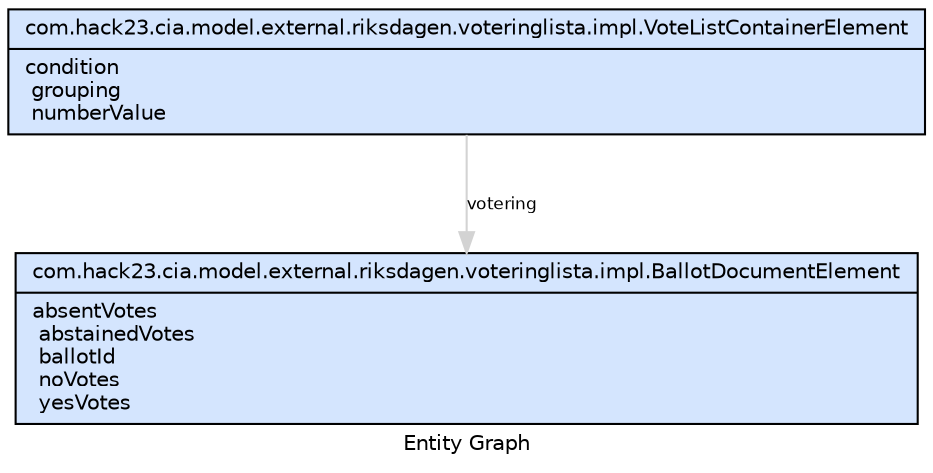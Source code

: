 digraph EntityGraph {
  compound=true;
    bgcolor="white"; 
    fontcolor="black"; fontname="Helvetica"; fontsize="10.0"; 
    ranksep="equally"; 
    label="Entity Graph"; 
    URL="http://tools.hibernate.org";
  edge [
        color="lightgrey", 
        fontcolor="black", 
        fontname="Helvetica", 
        fontsize="8.0",         
        labelangle=-25.0, 
        labeldistance=1.5
        ];
  node [
       fontcolor="black",
       fontname="Helvetica", 
       fontsize="10.0", 
       shape=record, 
       fillcolor="#D4E5FE", 
       style="solid,filled"];

  /* Node com.hack23.cia.model.external.riksdagen.voteringlista.impl.BallotDocumentElement */
  com_dot_hack23_dot_cia_dot_model_dot_external_dot_riksdagen_dot_voteringlista_dot_impl_dot_BallotDocumentElement [ label = "{ com\.hack23\.cia\.model\.external\.riksdagen\.voteringlista\.impl\.BallotDocumentElement| absentVotes\l abstainedVotes\l ballotId\l noVotes\l yesVotes\l }", URL="com/hack23/cia/model/external/riksdagen/voteringlista/impl/BallotDocumentElement.html" ]
  /* Subclass edges for com.hack23.cia.model.external.riksdagen.voteringlista.impl.BallotDocumentElement */
  
  /* Property edges/nodes for com_dot_hack23_dot_cia_dot_model_dot_external_dot_riksdagen_dot_voteringlista_dot_impl_dot_BallotDocumentElement */
     
     
     
     
     
  /* Node com.hack23.cia.model.external.riksdagen.voteringlista.impl.VoteListContainerElement */
  com_dot_hack23_dot_cia_dot_model_dot_external_dot_riksdagen_dot_voteringlista_dot_impl_dot_VoteListContainerElement [ label = "{ com\.hack23\.cia\.model\.external\.riksdagen\.voteringlista\.impl\.VoteListContainerElement| condition\l grouping\l numberValue\l }", URL="com/hack23/cia/model/external/riksdagen/voteringlista/impl/VoteListContainerElement.html" ]
  /* Subclass edges for com.hack23.cia.model.external.riksdagen.voteringlista.impl.VoteListContainerElement */
  
  /* Property edges/nodes for com_dot_hack23_dot_cia_dot_model_dot_external_dot_riksdagen_dot_voteringlista_dot_impl_dot_VoteListContainerElement */
     
     
     
     com_dot_hack23_dot_cia_dot_model_dot_external_dot_riksdagen_dot_voteringlista_dot_impl_dot_VoteListContainerElement -> com_dot_hack23_dot_cia_dot_model_dot_external_dot_riksdagen_dot_voteringlista_dot_impl_dot_BallotDocumentElement [ 
        label="votering" 
        ]
     

}

